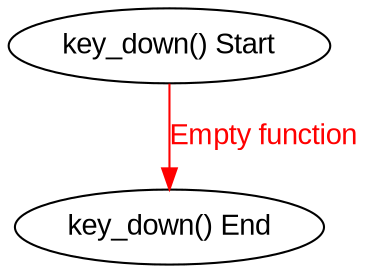 digraph key_down {
    rankdir=TB;
    node [shape=box, fontname=Arial];
    edge [fontname=Arial];

    start [label="key_down() Start", shape=ellipse];
    end [label="key_down() End", shape=ellipse];
    
    start -> end [label="Empty function", color=red, fontcolor=red];
}